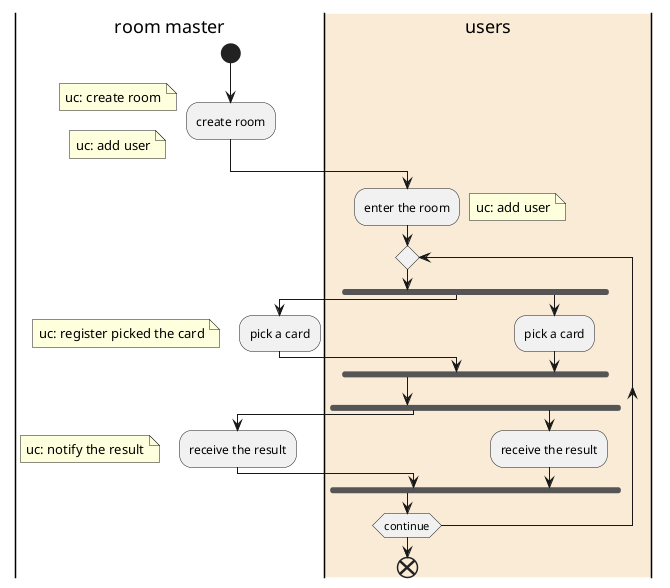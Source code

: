 @startuml
|room master|
start
:create room;
floating note left: uc: create room
floating note left: uc: add user
|#AntiqueWhite|users|
:enter the room;
floating note right: uc: add user
repeat
fork
|room master|
:pick a card;
floating note left: uc: register picked the card
fork again
|users|
:pick a card;
endfork
fork
|room master|
:receive the result;
floating note left: uc: notify the result
fork again
|users|
:receive the result;
end fork
repeatwhile (continue)
end
@enduml